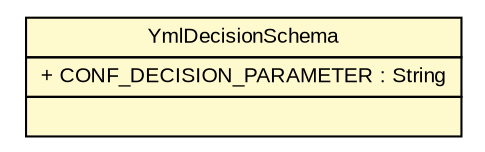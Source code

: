 #!/usr/local/bin/dot
#
# Class diagram 
# Generated by UMLGraph version R5_6-24-gf6e263 (http://www.umlgraph.org/)
#

digraph G {
	edge [fontname="arial",fontsize=10,labelfontname="arial",labelfontsize=10];
	node [fontname="arial",fontsize=10,shape=plaintext];
	nodesep=0.25;
	ranksep=0.5;
	// gov.sandia.cf.application.configuration.decision.YmlDecisionSchema
	c444414 [label=<<table title="gov.sandia.cf.application.configuration.decision.YmlDecisionSchema" border="0" cellborder="1" cellspacing="0" cellpadding="2" port="p" bgcolor="lemonChiffon" href="./YmlDecisionSchema.html">
		<tr><td><table border="0" cellspacing="0" cellpadding="1">
<tr><td align="center" balign="center"> YmlDecisionSchema </td></tr>
		</table></td></tr>
		<tr><td><table border="0" cellspacing="0" cellpadding="1">
<tr><td align="left" balign="left"> + CONF_DECISION_PARAMETER : String </td></tr>
		</table></td></tr>
		<tr><td><table border="0" cellspacing="0" cellpadding="1">
<tr><td align="left" balign="left">  </td></tr>
		</table></td></tr>
		</table>>, URL="./YmlDecisionSchema.html", fontname="arial", fontcolor="black", fontsize=10.0];
}

